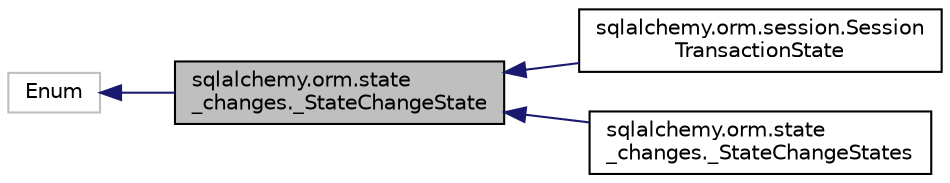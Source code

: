 digraph "sqlalchemy.orm.state_changes._StateChangeState"
{
 // LATEX_PDF_SIZE
  edge [fontname="Helvetica",fontsize="10",labelfontname="Helvetica",labelfontsize="10"];
  node [fontname="Helvetica",fontsize="10",shape=record];
  rankdir="LR";
  Node1 [label="sqlalchemy.orm.state\l_changes._StateChangeState",height=0.2,width=0.4,color="black", fillcolor="grey75", style="filled", fontcolor="black",tooltip=" "];
  Node2 -> Node1 [dir="back",color="midnightblue",fontsize="10",style="solid",fontname="Helvetica"];
  Node2 [label="Enum",height=0.2,width=0.4,color="grey75", fillcolor="white", style="filled",tooltip=" "];
  Node1 -> Node3 [dir="back",color="midnightblue",fontsize="10",style="solid",fontname="Helvetica"];
  Node3 [label="sqlalchemy.orm.session.Session\lTransactionState",height=0.2,width=0.4,color="black", fillcolor="white", style="filled",URL="$classsqlalchemy_1_1orm_1_1session_1_1SessionTransactionState.html",tooltip=" "];
  Node1 -> Node4 [dir="back",color="midnightblue",fontsize="10",style="solid",fontname="Helvetica"];
  Node4 [label="sqlalchemy.orm.state\l_changes._StateChangeStates",height=0.2,width=0.4,color="black", fillcolor="white", style="filled",URL="$classsqlalchemy_1_1orm_1_1state__changes_1_1__StateChangeStates.html",tooltip=" "];
}
